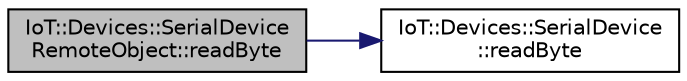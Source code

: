 digraph "IoT::Devices::SerialDeviceRemoteObject::readByte"
{
 // LATEX_PDF_SIZE
  edge [fontname="Helvetica",fontsize="10",labelfontname="Helvetica",labelfontsize="10"];
  node [fontname="Helvetica",fontsize="10",shape=record];
  rankdir="LR";
  Node1 [label="IoT::Devices::SerialDevice\lRemoteObject::readByte",height=0.2,width=0.4,color="black", fillcolor="grey75", style="filled", fontcolor="black",tooltip=" "];
  Node1 -> Node2 [color="midnightblue",fontsize="10",style="solid"];
  Node2 [label="IoT::Devices::SerialDevice\l::readByte",height=0.2,width=0.4,color="black", fillcolor="white", style="filled",URL="$classIoT_1_1Devices_1_1SerialDevice.html#a7c4b72c38ce13ff6508e6244edc39a50",tooltip="Writes the given byte to the port."];
}
